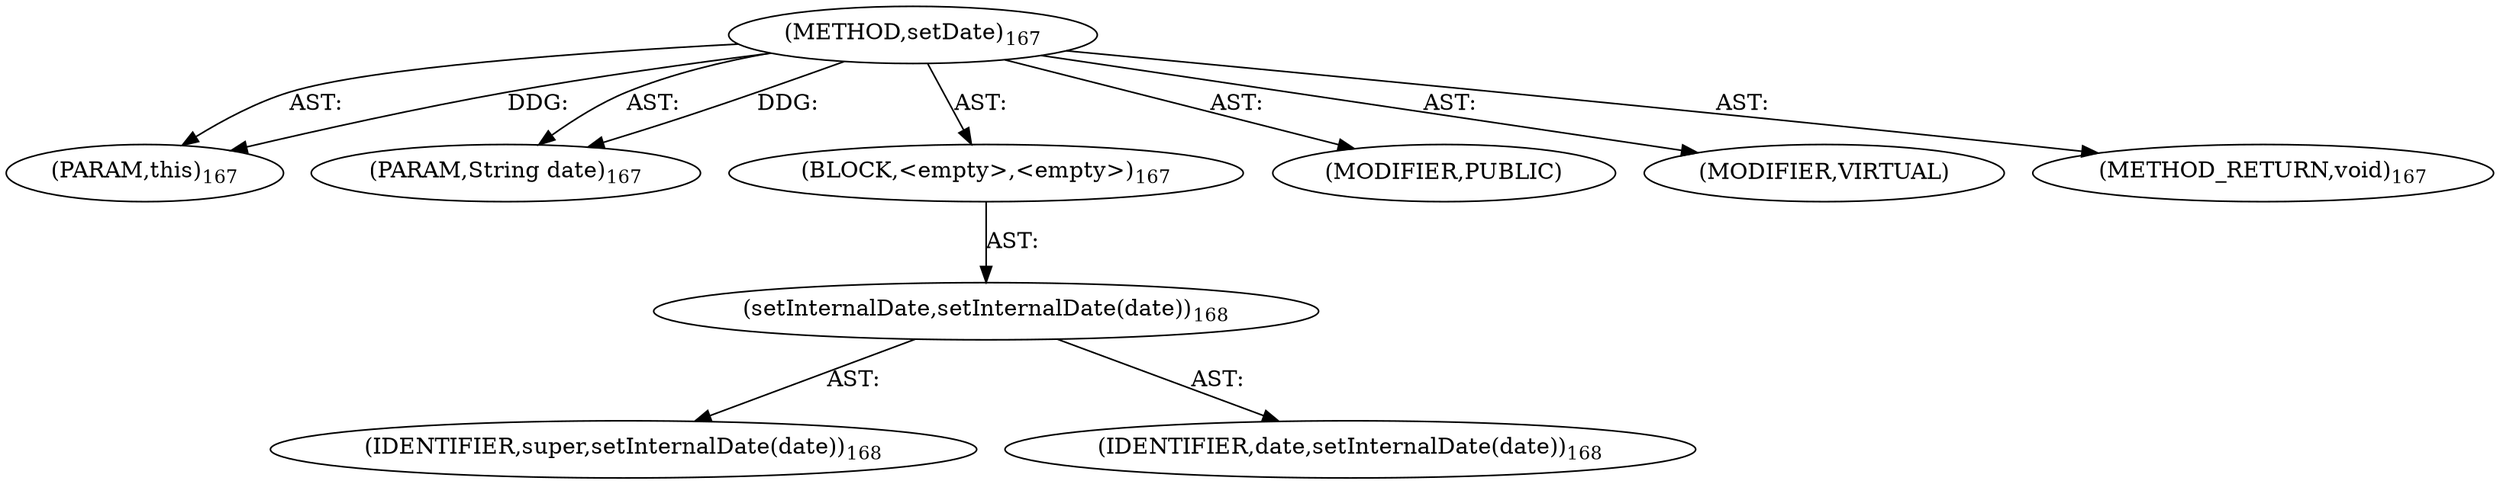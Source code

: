 digraph "setDate" {  
"111669149702" [label = <(METHOD,setDate)<SUB>167</SUB>> ]
"115964117003" [label = <(PARAM,this)<SUB>167</SUB>> ]
"115964117004" [label = <(PARAM,String date)<SUB>167</SUB>> ]
"25769803784" [label = <(BLOCK,&lt;empty&gt;,&lt;empty&gt;)<SUB>167</SUB>> ]
"30064771122" [label = <(setInternalDate,setInternalDate(date))<SUB>168</SUB>> ]
"68719476778" [label = <(IDENTIFIER,super,setInternalDate(date))<SUB>168</SUB>> ]
"68719476779" [label = <(IDENTIFIER,date,setInternalDate(date))<SUB>168</SUB>> ]
"133143986187" [label = <(MODIFIER,PUBLIC)> ]
"133143986188" [label = <(MODIFIER,VIRTUAL)> ]
"128849018886" [label = <(METHOD_RETURN,void)<SUB>167</SUB>> ]
  "111669149702" -> "115964117003"  [ label = "AST: "] 
  "111669149702" -> "115964117004"  [ label = "AST: "] 
  "111669149702" -> "25769803784"  [ label = "AST: "] 
  "111669149702" -> "133143986187"  [ label = "AST: "] 
  "111669149702" -> "133143986188"  [ label = "AST: "] 
  "111669149702" -> "128849018886"  [ label = "AST: "] 
  "25769803784" -> "30064771122"  [ label = "AST: "] 
  "30064771122" -> "68719476778"  [ label = "AST: "] 
  "30064771122" -> "68719476779"  [ label = "AST: "] 
  "111669149702" -> "115964117003"  [ label = "DDG: "] 
  "111669149702" -> "115964117004"  [ label = "DDG: "] 
}
